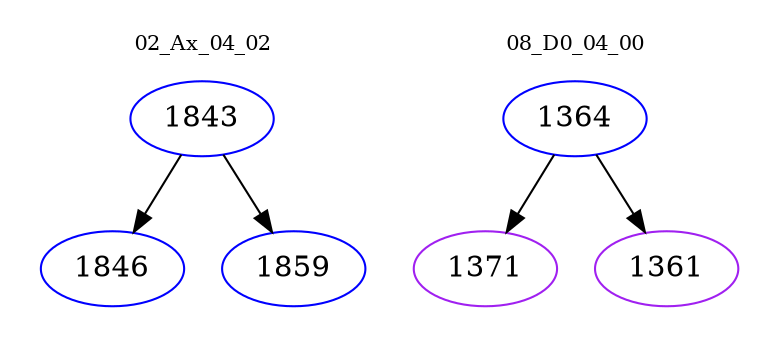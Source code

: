 digraph{
subgraph cluster_0 {
color = white
label = "02_Ax_04_02";
fontsize=10;
T0_1843 [label="1843", color="blue"]
T0_1843 -> T0_1846 [color="black"]
T0_1846 [label="1846", color="blue"]
T0_1843 -> T0_1859 [color="black"]
T0_1859 [label="1859", color="blue"]
}
subgraph cluster_1 {
color = white
label = "08_D0_04_00";
fontsize=10;
T1_1364 [label="1364", color="blue"]
T1_1364 -> T1_1371 [color="black"]
T1_1371 [label="1371", color="purple"]
T1_1364 -> T1_1361 [color="black"]
T1_1361 [label="1361", color="purple"]
}
}
